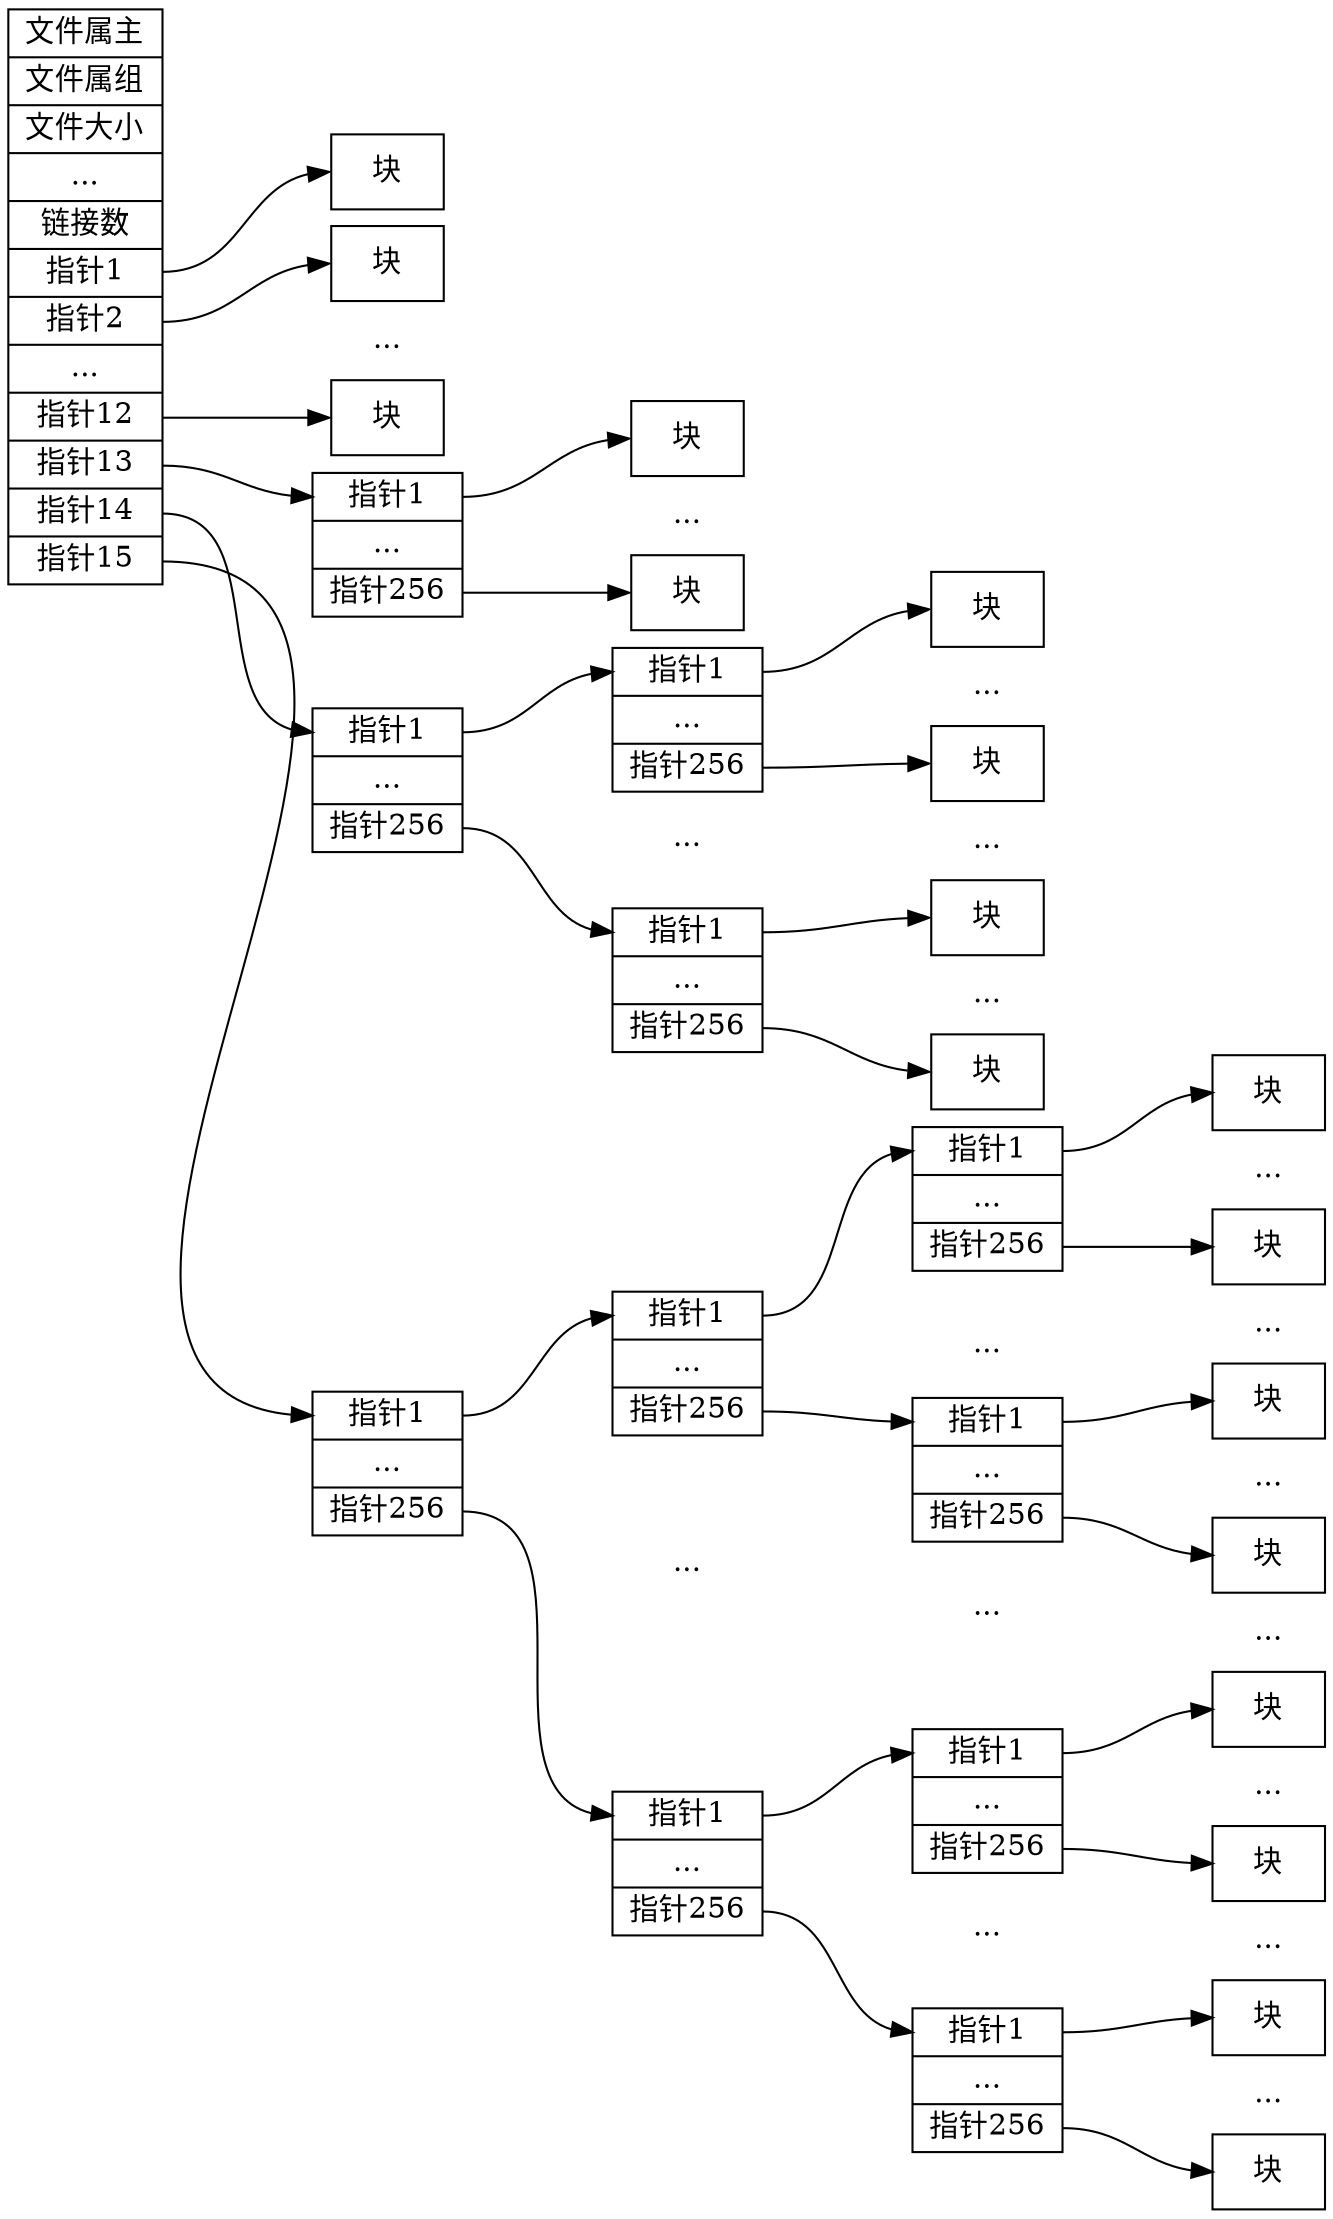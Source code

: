 digraph inode {
node[shape="record"];
rankdir=LR;
ranksep=1;
nodesep=0.1;
A[label="文件属主|文件属组|文件大小|...|链接数|<pa1>指针1|<pa2>指针2|<pax>...|<pa12>指针12|<pa13>指针13|<pa14>指针14|<pa15>指针15"];
b1[label="块"];
b2[label="块"];
bx[label="...",shape=plaintext,height=0.1];
b3[label="块"];
B1[label="<pb1_1>指针1|<pb1x>...|<pb1_256>指针256"];
B2[label="<pb2_1>指针1|<pb2x>...|<pb2_256>指针256"];
B3[label="<pb3_1>指针1|<pb3x>...|<pb3_256>指针256"];
c1[label="块"];
cx[label="...",shape=plaintext,height=0.1];
c2[label="块"];
C1[label="<pc1_1>指针1|<pc1x>...|<pc1_256>指针256"];
C2[label="<pc2_1>指针1|<pc2x>...|<pc2_256>指针256"];
Cx1[label="...",shape=plaintext,height=0.1];
C3[label="<pc3_1>指针1|<pc3x>...|<pc3_256>指针256"];
Cx2[label="...",shape=plaintext,height=0.1];
C4[label="<pc4_1>指针1|<pc4x>...|<pc4_256>指针256"];
d1[label="块"];
dx1[label="...",shape=plaintext,height=0.1];
d2[label="块"];
dx2[label="...",shape=plaintext,height=0.1];
d3[label="块"];
dx3[label="...",shape=plaintext,height=0.1];
d4[label="块"];
D1[label="<pd1_1>指针1|<pd1x>...|<pd1_256>指针256"];
Dx1[label="...",shape=plaintext,height=0.1];
D2[label="<pd2_1>指针1|<pd2x>...|<pd2_256>指针256"];
Dx2[label="...",shape=plaintext,height=0.1];
D3[label="<pd3_1>指针1|<pd3x>...|<pd3_256>指针256"];
Dx3[label="...",shape=plaintext,height=0.1];
D4[label="<pd4_1>指针1|<pd4x>...|<pd4_256>指针256"];
e1[label="块"];
ex1[label="...",shape=plaintext,height=0.1];
e2[label="块"];
ex2[label="...",shape=plaintext,height=0.1];
e3[label="块"];
ex3[label="...",shape=plaintext,height=0.1];
e4[label="块"];
ex4[label="...",shape=plaintext,height=0.1];
e5[label="块"];
ex5[label="...",shape=plaintext,height=0.1];
e6[label="块"];
ex6[label="...",shape=plaintext,height=0.1];
e7[label="块"];
ex7[label="...",shape=plaintext,height=0.1];
e8[label="块"];
A:pa1:e -> b1:w;
A:pa2:e -> b2:w;
A:pax:e -> bx:w[style="invis"];
A:pa12:e -> b3:w;
A:pa13:e -> B1:pb1_1:w;
A:pa14:e -> B2:pb2_1:w;
A:pa15:e -> B3:pb3_1:w;
B1:pb1_1:e -> c1:w;
B1:pb1x:e -> cx:w[style="invis"];
B1:pb1_256:e -> c2:w;
B2:pb2_1:e -> C1:pc1_1:w;
B2:pb2x:e -> Cx1:w[style="invis"];
B2:pb2_256:e -> C2:pc2_1:w;
B3:pb3_1:e -> C3:pc3_1:w;
B3:pb3x:e -> Cx2:w[style="invis"];
B3:pb3_256:e -> C4:pc4_1:w;
C1:pc1_1:e -> d1:w;
C1:pc1x:e -> dx1:w[style="invis"];
C1:pc1_256:e -> d2:w;
Cx1:e -> dx2:w[style="invis"];
C2:pc2_1:e -> d3:w;
C2:pc2x:e -> dx3:w[style="invis"];
C2:pc2_256:e -> d4:w;
C3:pc3_1:e -> D1:pd1_1:w;
C3:pc3x:e -> Dx1:w[style="invis"];
C3:pc3_256:e -> D2:pd2_1:w;
Cx2:e -> Dx2:w[style="invis"];
C4:pc4_1:e -> D3:pd3_1:w;
C4:pc4x:e -> Dx3:w[style="invis"];
C4:pc4_256:e -> D4:pd4_1:w;
D1:pd1_1:e -> e1:w;
D1:pd1x:e -> ex1:w[style="invis"];
D1:pd1_256:e -> e2:w;
Dx1:e -> ex2:w[style="invis"];
D2:pd2_1:e -> e3:w;
D2:pd2x:e -> ex3:w[style="invis"];
D2:pd2_256:e -> e4:w;
Dx2:e -> ex4:w[style="invis"];
D3:pd3_1:e -> e5:w;
D3:pd3x:e -> ex5:w[style="invis"];
D3:pd3_256:e -> e6:w;
Dx3:e -> ex6:w[style="invis"];
D4:pd4_1:e -> e7:w;
D4:pd4x:e -> ex7:w[style="invis"];
D4:pd4_256:e -> e8:w;
{rank = same; b1;b2;bx;b3;B1;B2;B3;}
{rank = same; c1;cx;c2;C1;Cx1;C2;C3;Cx2;C4;}
{rank = same; d1;dx1;d2;dx2;d3;dx3;d4;D1;Dx1;D2;Dx2;D3;Dx3;D3;}
{rank = smae; e1;ex1;e2;ex2;e3;ex3;e4;ex4;e5;ex5;e6;ex6;e7;ex7;e8;}
}
